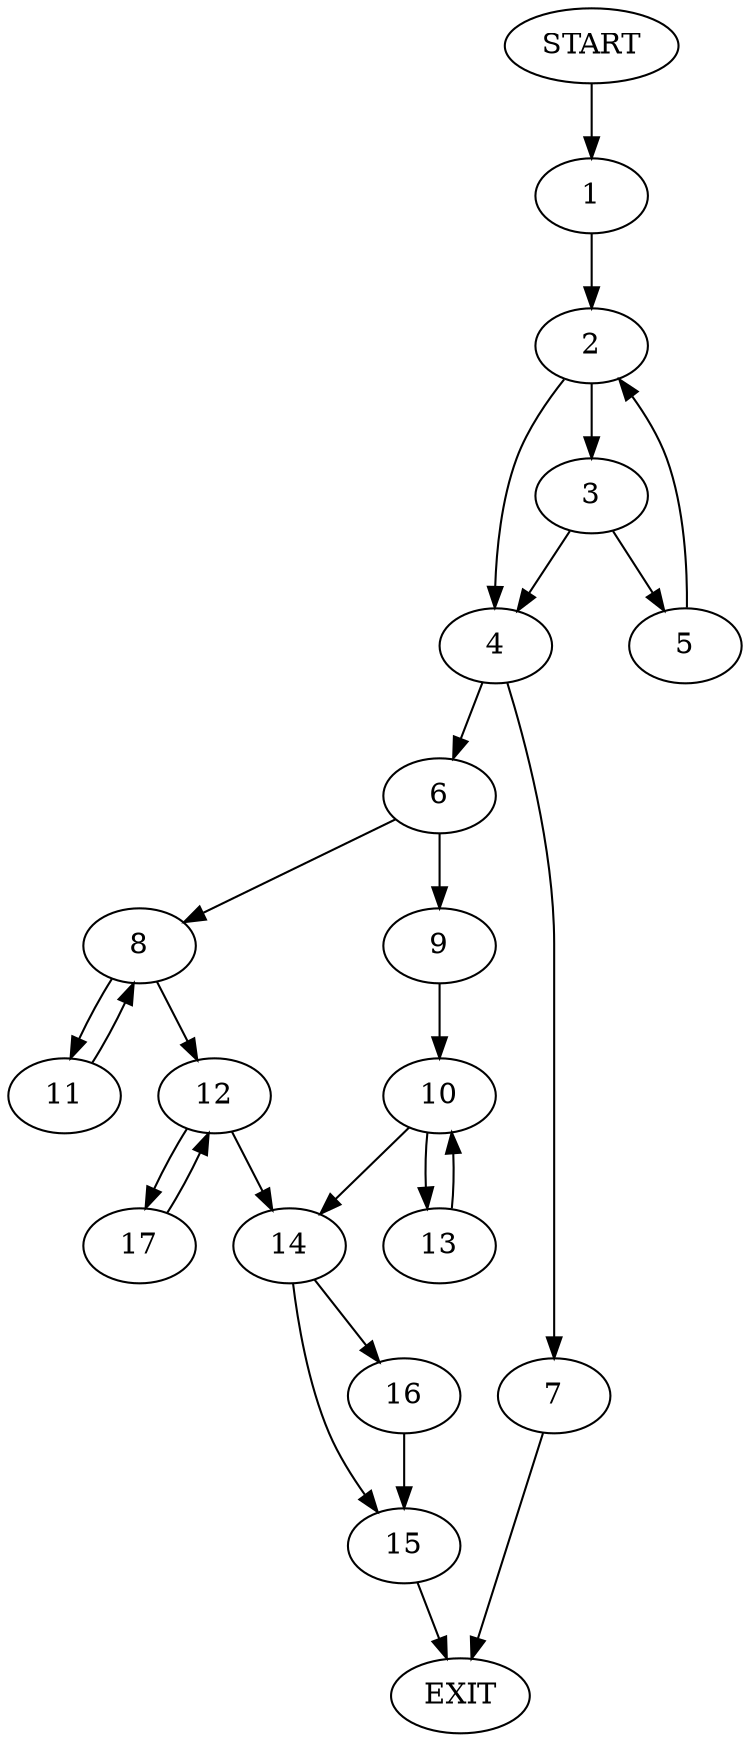 digraph {
0 [label="START"]
18 [label="EXIT"]
0 -> 1
1 -> 2
2 -> 3
2 -> 4
3 -> 5
3 -> 4
4 -> 6
4 -> 7
5 -> 2
7 -> 18
6 -> 8
6 -> 9
9 -> 10
8 -> 11
8 -> 12
10 -> 13
10 -> 14
13 -> 10
14 -> 15
14 -> 16
11 -> 8
12 -> 17
12 -> 14
17 -> 12
16 -> 15
15 -> 18
}
